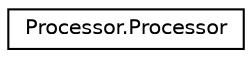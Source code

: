 digraph "Graphical Class Hierarchy"
{
  edge [fontname="Helvetica",fontsize="10",labelfontname="Helvetica",labelfontsize="10"];
  node [fontname="Helvetica",fontsize="10",shape=record];
  rankdir="LR";
  Node0 [label="Processor.Processor",height=0.2,width=0.4,color="black", fillcolor="white", style="filled",URL="$classProcessor_1_1Processor.html",tooltip="Processor. "];
}
